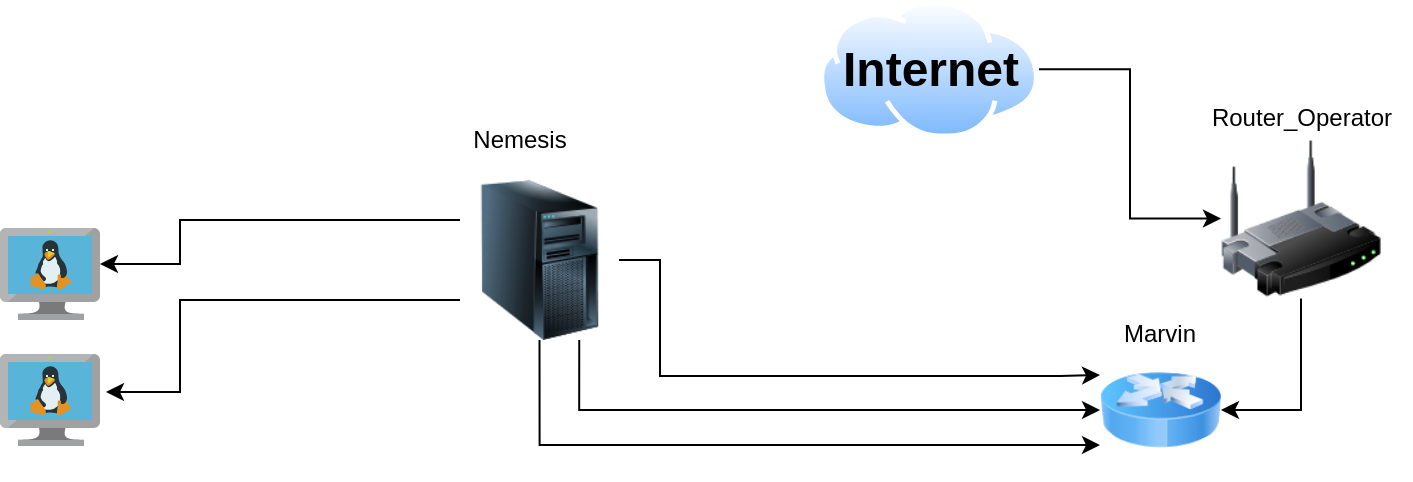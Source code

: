 <mxfile version="28.0.4">
  <diagram name="Topologia Base" id="jVSxzg4-EBRiz9fyh29G">
    <mxGraphModel dx="1657" dy="756" grid="1" gridSize="10" guides="1" tooltips="1" connect="1" arrows="1" fold="1" page="1" pageScale="1" pageWidth="827" pageHeight="1169" math="0" shadow="0">
      <root>
        <mxCell id="0" />
        <mxCell id="1" parent="0" />
        <mxCell id="COrOrpjmkVQvL9srFS61-4" value="" style="edgeStyle=orthogonalEdgeStyle;rounded=0;orthogonalLoop=1;jettySize=auto;html=1;" parent="1" source="COrOrpjmkVQvL9srFS61-2" target="COrOrpjmkVQvL9srFS61-3" edge="1">
          <mxGeometry relative="1" as="geometry" />
        </mxCell>
        <mxCell id="COrOrpjmkVQvL9srFS61-2" value="" style="image;aspect=fixed;perimeter=ellipsePerimeter;html=1;align=center;shadow=0;dashed=0;spacingTop=3;image=img/lib/active_directory/internet_cloud.svg;" parent="1" vertex="1">
          <mxGeometry x="479.5" y="100" width="110" height="69.3" as="geometry" />
        </mxCell>
        <mxCell id="COrOrpjmkVQvL9srFS61-9" value="" style="edgeStyle=orthogonalEdgeStyle;rounded=0;orthogonalLoop=1;jettySize=auto;html=1;entryX=1;entryY=0.5;entryDx=0;entryDy=0;" parent="1" source="COrOrpjmkVQvL9srFS61-3" target="COrOrpjmkVQvL9srFS61-7" edge="1">
          <mxGeometry relative="1" as="geometry">
            <mxPoint x="720.5" y="329.3" as="targetPoint" />
          </mxGeometry>
        </mxCell>
        <mxCell id="COrOrpjmkVQvL9srFS61-3" value="" style="image;html=1;image=img/lib/clip_art/networking/Wireless_Router_128x128.png" parent="1" vertex="1">
          <mxGeometry x="680.5" y="169.3" width="80" height="80" as="geometry" />
        </mxCell>
        <mxCell id="COrOrpjmkVQvL9srFS61-7" value="" style="image;html=1;image=img/lib/clip_art/networking/Router_Icon_128x128.png" parent="1" vertex="1">
          <mxGeometry x="620" y="270" width="60.5" height="70" as="geometry" />
        </mxCell>
        <mxCell id="COrOrpjmkVQvL9srFS61-11" style="edgeStyle=orthogonalEdgeStyle;rounded=0;orthogonalLoop=1;jettySize=auto;html=1;entryX=0;entryY=0.5;entryDx=0;entryDy=0;exitX=0.75;exitY=1;exitDx=0;exitDy=0;" parent="1" source="COrOrpjmkVQvL9srFS61-10" target="COrOrpjmkVQvL9srFS61-7" edge="1">
          <mxGeometry relative="1" as="geometry" />
        </mxCell>
        <mxCell id="COrOrpjmkVQvL9srFS61-13" style="edgeStyle=orthogonalEdgeStyle;rounded=0;orthogonalLoop=1;jettySize=auto;html=1;exitX=1;exitY=0.5;exitDx=0;exitDy=0;entryX=0;entryY=0.25;entryDx=0;entryDy=0;" parent="1" source="COrOrpjmkVQvL9srFS61-10" target="COrOrpjmkVQvL9srFS61-7" edge="1">
          <mxGeometry relative="1" as="geometry">
            <Array as="points">
              <mxPoint x="400" y="230" />
              <mxPoint x="400" y="288" />
              <mxPoint x="600" y="288" />
            </Array>
          </mxGeometry>
        </mxCell>
        <mxCell id="COrOrpjmkVQvL9srFS61-10" value="" style="image;html=1;image=img/lib/clip_art/computers/Server_Tower_128x128.png" parent="1" vertex="1">
          <mxGeometry x="300" y="190" width="79.5" height="80" as="geometry" />
        </mxCell>
        <mxCell id="COrOrpjmkVQvL9srFS61-12" style="edgeStyle=orthogonalEdgeStyle;rounded=0;orthogonalLoop=1;jettySize=auto;html=1;entryX=0;entryY=0.75;entryDx=0;entryDy=0;exitX=0.5;exitY=1;exitDx=0;exitDy=0;" parent="1" source="COrOrpjmkVQvL9srFS61-10" target="COrOrpjmkVQvL9srFS61-7" edge="1">
          <mxGeometry relative="1" as="geometry">
            <mxPoint x="488.5" y="320" as="sourcePoint" />
            <mxPoint x="589.5" y="320" as="targetPoint" />
          </mxGeometry>
        </mxCell>
        <mxCell id="COrOrpjmkVQvL9srFS61-14" value="&lt;font style=&quot;color: light-dark(rgb(0, 0, 0), rgb(0, 0, 0));&quot;&gt;Internet&lt;/font&gt;" style="text;strokeColor=none;fillColor=none;html=1;fontSize=24;fontStyle=1;verticalAlign=middle;align=center;" parent="1" vertex="1">
          <mxGeometry x="499.75" y="122.32" width="69.5" height="24.65" as="geometry" />
        </mxCell>
        <mxCell id="COrOrpjmkVQvL9srFS61-17" value="" style="image;sketch=0;aspect=fixed;html=1;points=[];align=center;fontSize=12;image=img/lib/mscae/VM_Linux.svg;" parent="1" vertex="1">
          <mxGeometry x="70" y="214" width="50" height="46" as="geometry" />
        </mxCell>
        <mxCell id="COrOrpjmkVQvL9srFS61-18" value="" style="image;sketch=0;aspect=fixed;html=1;points=[];align=center;fontSize=12;image=img/lib/mscae/VM_Linux.svg;" parent="1" vertex="1">
          <mxGeometry x="70" y="277" width="50" height="46" as="geometry" />
        </mxCell>
        <mxCell id="COrOrpjmkVQvL9srFS61-20" style="edgeStyle=orthogonalEdgeStyle;rounded=0;orthogonalLoop=1;jettySize=auto;html=1;exitX=0;exitY=0.25;exitDx=0;exitDy=0;entryX=1;entryY=0.391;entryDx=0;entryDy=0;entryPerimeter=0;shape=wire;dashed=1;" parent="1" source="COrOrpjmkVQvL9srFS61-10" target="COrOrpjmkVQvL9srFS61-17" edge="1">
          <mxGeometry relative="1" as="geometry">
            <Array as="points">
              <mxPoint x="160" y="210" />
              <mxPoint x="160" y="232" />
            </Array>
          </mxGeometry>
        </mxCell>
        <mxCell id="COrOrpjmkVQvL9srFS61-22" style="edgeStyle=orthogonalEdgeStyle;rounded=0;orthogonalLoop=1;jettySize=auto;html=1;exitX=0;exitY=0.75;exitDx=0;exitDy=0;entryX=1.06;entryY=0.413;entryDx=0;entryDy=0;entryPerimeter=0;" parent="1" source="COrOrpjmkVQvL9srFS61-10" target="COrOrpjmkVQvL9srFS61-18" edge="1">
          <mxGeometry relative="1" as="geometry">
            <Array as="points">
              <mxPoint x="160" y="250" />
              <mxPoint x="160" y="296" />
            </Array>
          </mxGeometry>
        </mxCell>
        <UserObject label="Nemesis" placeholders="1" name="Variable" id="iQ3Fijvf3-KjKmRcDnln-1">
          <mxCell style="text;html=1;strokeColor=none;fillColor=none;align=center;verticalAlign=middle;whiteSpace=wrap;overflow=hidden;" vertex="1" parent="1">
            <mxGeometry x="290" y="160" width="80" height="20" as="geometry" />
          </mxCell>
        </UserObject>
        <UserObject label="Marvin" placeholders="1" name="Variable" id="iQ3Fijvf3-KjKmRcDnln-2">
          <mxCell style="text;html=1;strokeColor=none;fillColor=none;align=center;verticalAlign=middle;whiteSpace=wrap;overflow=hidden;" vertex="1" parent="1">
            <mxGeometry x="610.25" y="257" width="80" height="20" as="geometry" />
          </mxCell>
        </UserObject>
        <UserObject label="Router_Operator" placeholders="1" name="Variable" id="iQ3Fijvf3-KjKmRcDnln-3">
          <mxCell style="text;html=1;strokeColor=none;fillColor=none;align=center;verticalAlign=middle;whiteSpace=wrap;overflow=hidden;" vertex="1" parent="1">
            <mxGeometry x="665.75" y="149.3" width="109.5" height="20" as="geometry" />
          </mxCell>
        </UserObject>
      </root>
    </mxGraphModel>
  </diagram>
</mxfile>
